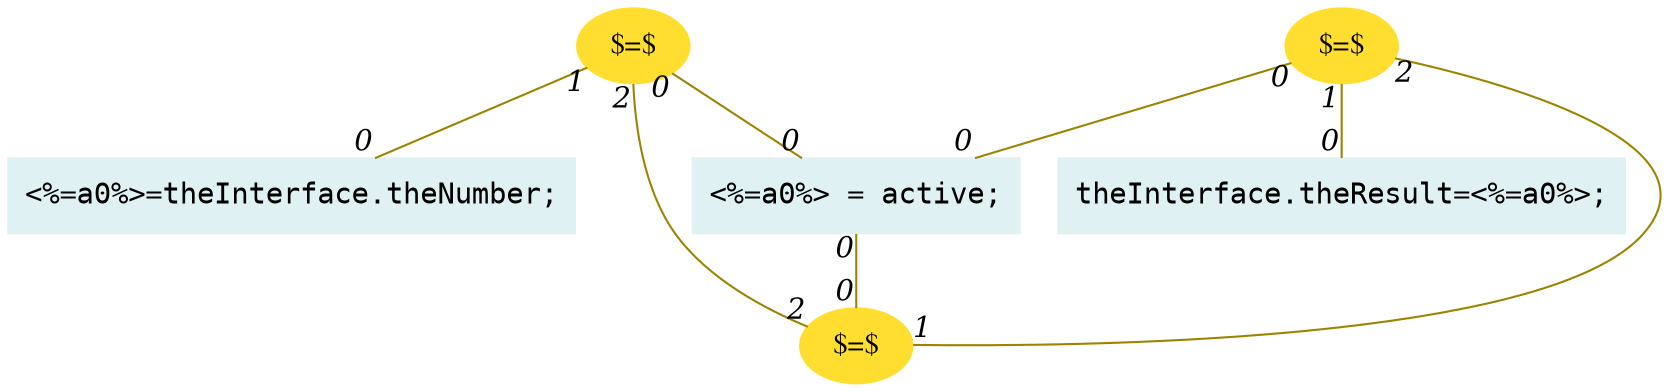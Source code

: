 digraph g{node_5369 [shape="box", style="filled", color="#dff1f2", fontname="Courier", label="<%=a0%>=theInterface.theNumber;
" ]
node_5371 [shape="box", style="filled", color="#dff1f2", fontname="Courier", label="theInterface.theResult=<%=a0%>;
" ]
node_5414 [shape="ellipse", style="filled", color="#ffde2f", fontname="Times", label="$=$" ]
node_5434 [shape="box", style="filled", color="#dff1f2", fontname="Courier", label="<%=a0%> = active;
" ]
node_5442 [shape="ellipse", style="filled", color="#ffde2f", fontname="Times", label="$=$" ]
node_5446 [shape="ellipse", style="filled", color="#ffde2f", fontname="Times", label="$=$" ]
node_5434 -> node_5414 [dir=none, arrowHead=none, fontname="Times-Italic", arrowsize=1, color="#9d8400", label="",  headlabel="0", taillabel="0" ]
node_5442 -> node_5414 [dir=none, arrowHead=none, fontname="Times-Italic", arrowsize=1, color="#9d8400", label="",  headlabel="1", taillabel="2" ]
node_5442 -> node_5434 [dir=none, arrowHead=none, fontname="Times-Italic", arrowsize=1, color="#9d8400", label="",  headlabel="0", taillabel="0" ]
node_5446 -> node_5414 [dir=none, arrowHead=none, fontname="Times-Italic", arrowsize=1, color="#9d8400", label="",  headlabel="2", taillabel="2" ]
node_5446 -> node_5434 [dir=none, arrowHead=none, fontname="Times-Italic", arrowsize=1, color="#9d8400", label="",  headlabel="0", taillabel="0" ]
node_5446 -> node_5369 [dir=none, arrowHead=none, fontname="Times-Italic", arrowsize=1, color="#9d8400", label="",  headlabel="0", taillabel="1" ]
node_5442 -> node_5371 [dir=none, arrowHead=none, fontname="Times-Italic", arrowsize=1, color="#9d8400", label="",  headlabel="0", taillabel="1" ]
}
